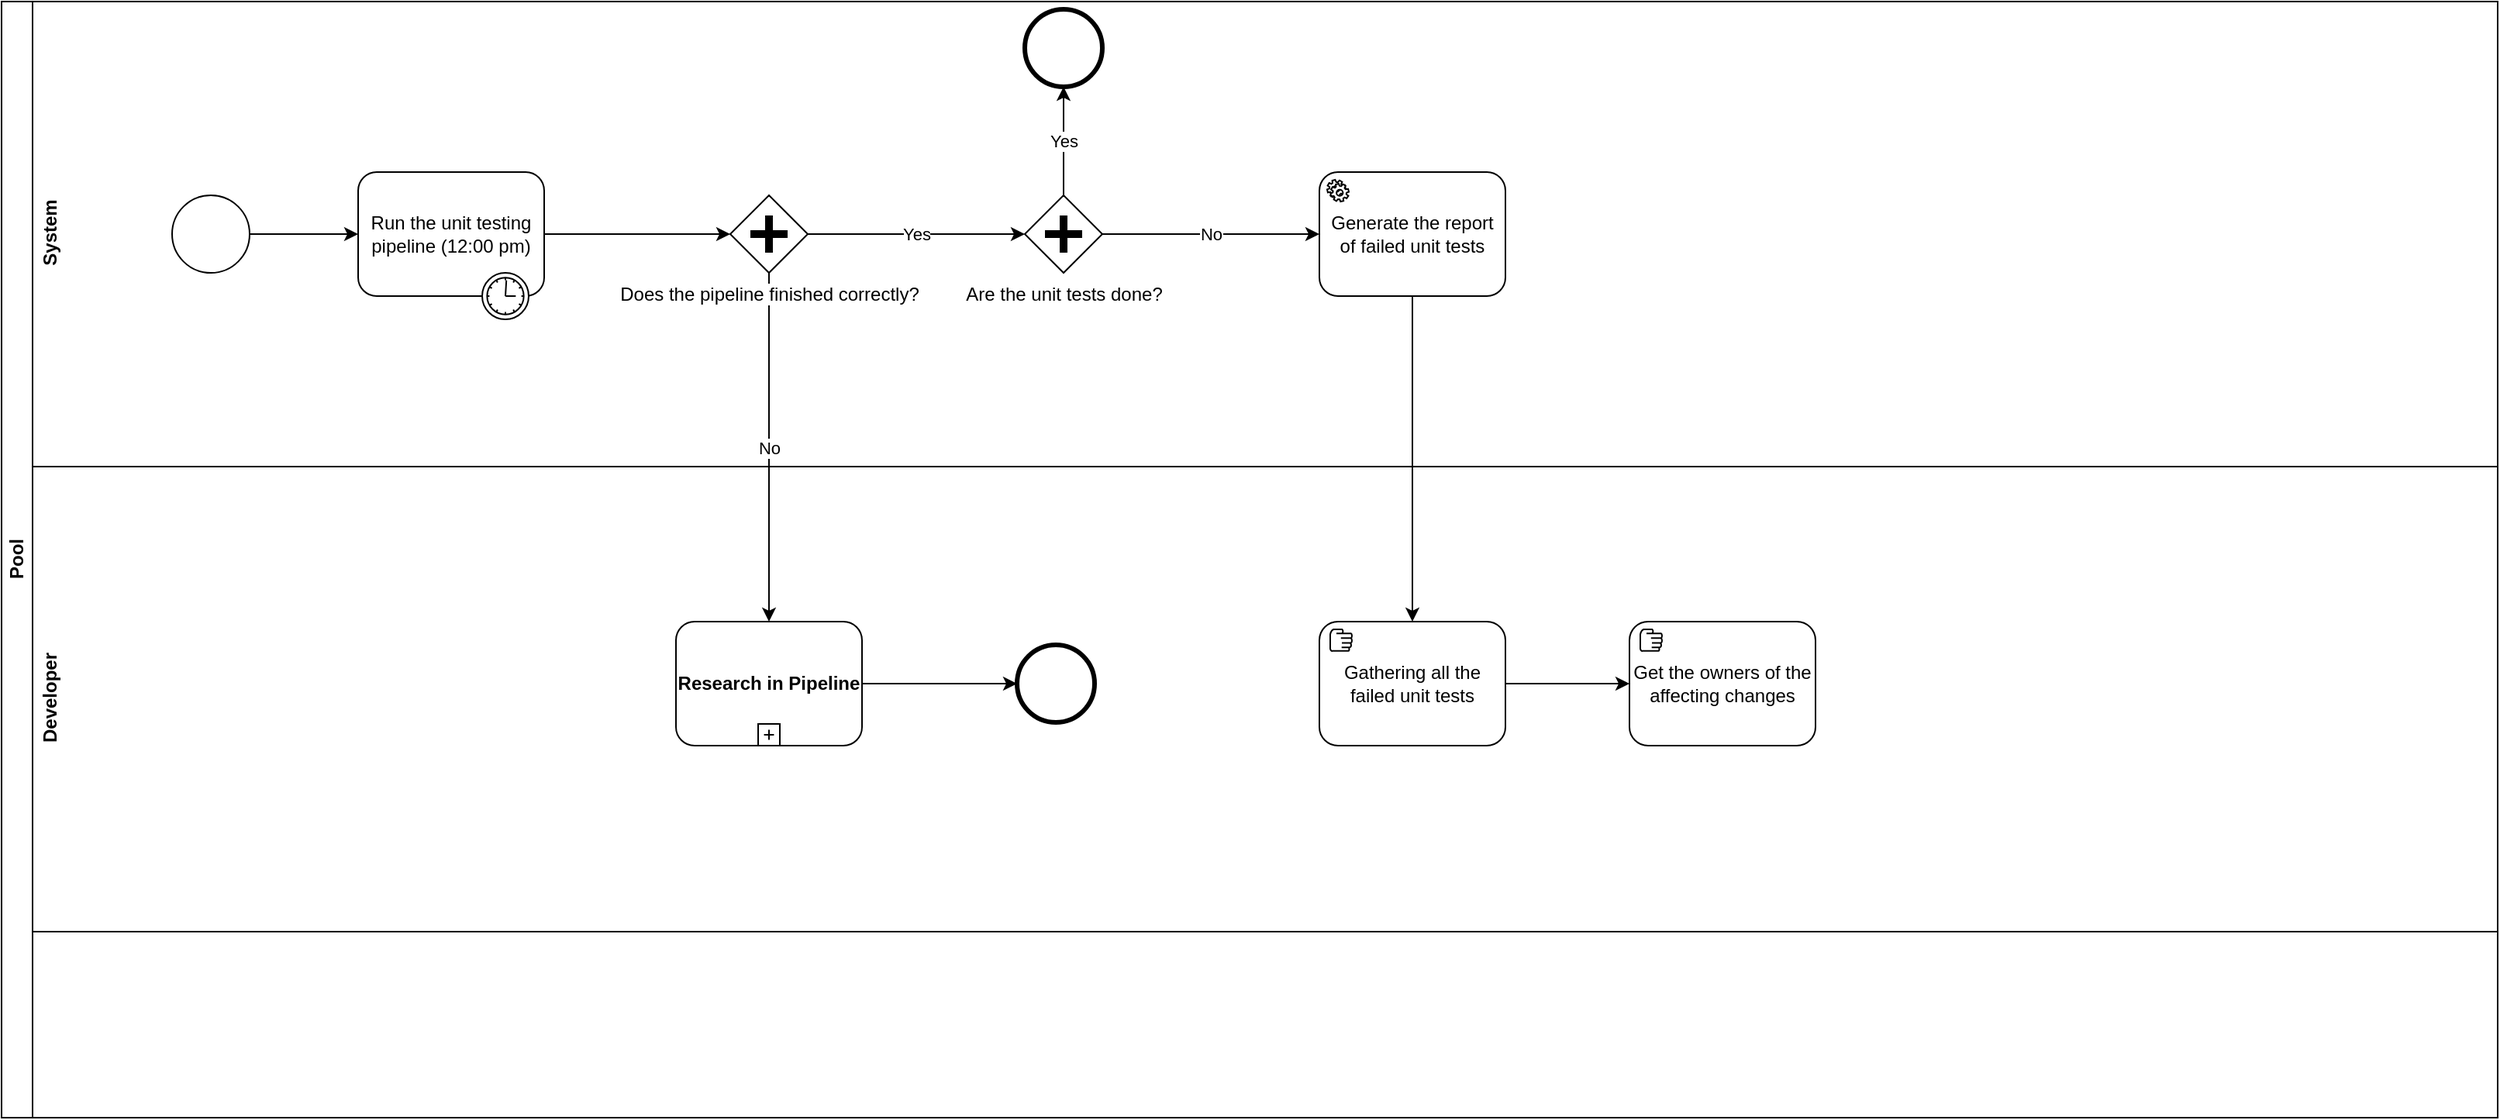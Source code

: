 <mxfile version="10.6.7" type="github"><diagram id="2OYAaO8CSUzoJcsiflxY" name="Page-1"><mxGraphModel dx="2204" dy="1897" grid="1" gridSize="10" guides="1" tooltips="1" connect="1" arrows="1" fold="1" page="1" pageScale="1" pageWidth="850" pageHeight="1100" math="0" shadow="0"><root><mxCell id="0"/><mxCell id="1" parent="0"/><mxCell id="OsNO9fkk1bKZkx-8VxTb-1" value="Pool" style="swimlane;html=1;horizontal=0;startSize=20;" parent="1" vertex="1"><mxGeometry x="-230" y="-30" width="1610" height="720" as="geometry"/></mxCell><mxCell id="OsNO9fkk1bKZkx-8VxTb-4" value="System" style="swimlane;html=1;horizontal=0;swimlaneLine=0;startSize=23;" parent="OsNO9fkk1bKZkx-8VxTb-1" vertex="1"><mxGeometry x="20" width="1590" height="300" as="geometry"/></mxCell><mxCell id="OsNO9fkk1bKZkx-8VxTb-5" value="Developer" style="swimlane;html=1;horizontal=0;swimlaneLine=0;" parent="OsNO9fkk1bKZkx-8VxTb-4" vertex="1"><mxGeometry y="300" width="1590" height="300" as="geometry"/></mxCell><mxCell id="OsNO9fkk1bKZkx-8VxTb-22" style="edgeStyle=orthogonalEdgeStyle;rounded=0;orthogonalLoop=1;jettySize=auto;html=1;exitX=1;exitY=0.5;exitDx=0;exitDy=0;entryX=0;entryY=0.5;entryDx=0;entryDy=0;" parent="OsNO9fkk1bKZkx-8VxTb-5" source="OsNO9fkk1bKZkx-8VxTb-17" target="OsNO9fkk1bKZkx-8VxTb-21" edge="1"><mxGeometry relative="1" as="geometry"/></mxCell><mxCell id="OsNO9fkk1bKZkx-8VxTb-17" value="&lt;b&gt;Research in Pipeline&lt;/b&gt;" style="html=1;whiteSpace=wrap;rounded=1;" parent="OsNO9fkk1bKZkx-8VxTb-5" vertex="1"><mxGeometry x="415" y="100" width="120" height="80" as="geometry"/></mxCell><mxCell id="OsNO9fkk1bKZkx-8VxTb-18" value="" style="html=1;shape=plus;outlineConnect=0;" parent="OsNO9fkk1bKZkx-8VxTb-17" vertex="1"><mxGeometry x="0.5" y="1" width="14" height="14" relative="1" as="geometry"><mxPoint x="-7" y="-14" as="offset"/></mxGeometry></mxCell><mxCell id="OsNO9fkk1bKZkx-8VxTb-21" value="" style="shape=mxgraph.bpmn.shape;html=1;verticalLabelPosition=bottom;labelBackgroundColor=#ffffff;verticalAlign=top;align=center;perimeter=ellipsePerimeter;outlineConnect=0;outline=end;symbol=general;" parent="OsNO9fkk1bKZkx-8VxTb-5" vertex="1"><mxGeometry x="635" y="115" width="50" height="50" as="geometry"/></mxCell><mxCell id="7t7-LSTxfhIKumiqn1bJ-3" style="edgeStyle=orthogonalEdgeStyle;rounded=0;orthogonalLoop=1;jettySize=auto;html=1;exitX=1;exitY=0.5;exitDx=0;exitDy=0;entryX=0;entryY=0.5;entryDx=0;entryDy=0;" edge="1" parent="OsNO9fkk1bKZkx-8VxTb-5" source="OsNO9fkk1bKZkx-8VxTb-27" target="7t7-LSTxfhIKumiqn1bJ-1"><mxGeometry relative="1" as="geometry"/></mxCell><mxCell id="OsNO9fkk1bKZkx-8VxTb-27" value="Gathering all the failed unit tests" style="shape=ext;rounded=1;html=1;whiteSpace=wrap;" parent="OsNO9fkk1bKZkx-8VxTb-5" vertex="1"><mxGeometry x="830" y="100" width="120" height="80" as="geometry"/></mxCell><mxCell id="OsNO9fkk1bKZkx-8VxTb-33" value="" style="shape=mxgraph.bpmn.manual_task;html=1;outlineConnect=0;" parent="OsNO9fkk1bKZkx-8VxTb-5" vertex="1"><mxGeometry x="837" y="105" width="14" height="14" as="geometry"/></mxCell><mxCell id="7t7-LSTxfhIKumiqn1bJ-1" value="Get the owners of the affecting changes" style="shape=ext;rounded=1;html=1;whiteSpace=wrap;" vertex="1" parent="OsNO9fkk1bKZkx-8VxTb-5"><mxGeometry x="1030" y="100" width="120" height="80" as="geometry"/></mxCell><mxCell id="7t7-LSTxfhIKumiqn1bJ-2" value="" style="shape=mxgraph.bpmn.manual_task;html=1;outlineConnect=0;" vertex="1" parent="OsNO9fkk1bKZkx-8VxTb-5"><mxGeometry x="1037" y="105" width="14" height="14" as="geometry"/></mxCell><mxCell id="OsNO9fkk1bKZkx-8VxTb-15" style="edgeStyle=orthogonalEdgeStyle;rounded=0;orthogonalLoop=1;jettySize=auto;html=1;exitX=1;exitY=0.5;exitDx=0;exitDy=0;entryX=0;entryY=0.5;entryDx=0;entryDy=0;" parent="OsNO9fkk1bKZkx-8VxTb-4" source="OsNO9fkk1bKZkx-8VxTb-6" target="OsNO9fkk1bKZkx-8VxTb-13" edge="1"><mxGeometry relative="1" as="geometry"/></mxCell><mxCell id="OsNO9fkk1bKZkx-8VxTb-6" value="" style="shape=mxgraph.bpmn.shape;html=1;verticalLabelPosition=bottom;labelBackgroundColor=#ffffff;verticalAlign=top;align=center;perimeter=ellipsePerimeter;outlineConnect=0;outline=standard;symbol=general;" parent="OsNO9fkk1bKZkx-8VxTb-4" vertex="1"><mxGeometry x="90" y="125" width="50" height="50" as="geometry"/></mxCell><mxCell id="OsNO9fkk1bKZkx-8VxTb-20" value="No" style="edgeStyle=orthogonalEdgeStyle;rounded=0;orthogonalLoop=1;jettySize=auto;html=1;exitX=0.5;exitY=1;exitDx=0;exitDy=0;" parent="OsNO9fkk1bKZkx-8VxTb-4" source="OsNO9fkk1bKZkx-8VxTb-11" target="OsNO9fkk1bKZkx-8VxTb-17" edge="1"><mxGeometry relative="1" as="geometry"/></mxCell><mxCell id="OsNO9fkk1bKZkx-8VxTb-24" value="Yes" style="edgeStyle=orthogonalEdgeStyle;rounded=0;orthogonalLoop=1;jettySize=auto;html=1;exitX=1;exitY=0.5;exitDx=0;exitDy=0;entryX=0;entryY=0.5;entryDx=0;entryDy=0;" parent="OsNO9fkk1bKZkx-8VxTb-4" source="OsNO9fkk1bKZkx-8VxTb-11" target="OsNO9fkk1bKZkx-8VxTb-23" edge="1"><mxGeometry relative="1" as="geometry"/></mxCell><mxCell id="OsNO9fkk1bKZkx-8VxTb-11" value="Does the pipeline finished correctly?" style="shape=mxgraph.bpmn.shape;html=1;verticalLabelPosition=bottom;labelBackgroundColor=#ffffff;verticalAlign=top;align=center;perimeter=rhombusPerimeter;background=gateway;outlineConnect=0;outline=none;symbol=parallelGw;" parent="OsNO9fkk1bKZkx-8VxTb-4" vertex="1"><mxGeometry x="450" y="125" width="50" height="50" as="geometry"/></mxCell><mxCell id="OsNO9fkk1bKZkx-8VxTb-16" style="edgeStyle=orthogonalEdgeStyle;rounded=0;orthogonalLoop=1;jettySize=auto;html=1;exitX=1;exitY=0.5;exitDx=0;exitDy=0;entryX=0;entryY=0.5;entryDx=0;entryDy=0;" parent="OsNO9fkk1bKZkx-8VxTb-4" source="OsNO9fkk1bKZkx-8VxTb-13" target="OsNO9fkk1bKZkx-8VxTb-11" edge="1"><mxGeometry relative="1" as="geometry"/></mxCell><mxCell id="OsNO9fkk1bKZkx-8VxTb-13" value="Run the unit testing pipeline (12:00 pm)" style="html=1;whiteSpace=wrap;rounded=1;" parent="OsNO9fkk1bKZkx-8VxTb-4" vertex="1"><mxGeometry x="210" y="110" width="120" height="80" as="geometry"/></mxCell><mxCell id="OsNO9fkk1bKZkx-8VxTb-14" value="" style="shape=mxgraph.bpmn.timer_start;perimeter=ellipsePerimeter;html=1;verticalLabelPosition=bottom;labelBackgroundColor=#ffffff;verticalAlign=top;outlineConnect=0;" parent="OsNO9fkk1bKZkx-8VxTb-13" vertex="1"><mxGeometry x="1" y="1" width="30" height="30" relative="1" as="geometry"><mxPoint x="-40" y="-15" as="offset"/></mxGeometry></mxCell><mxCell id="OsNO9fkk1bKZkx-8VxTb-26" value="Yes" style="edgeStyle=orthogonalEdgeStyle;rounded=0;orthogonalLoop=1;jettySize=auto;html=1;exitX=0.5;exitY=0;exitDx=0;exitDy=0;entryX=0.5;entryY=1;entryDx=0;entryDy=0;" parent="OsNO9fkk1bKZkx-8VxTb-4" source="OsNO9fkk1bKZkx-8VxTb-23" target="OsNO9fkk1bKZkx-8VxTb-25" edge="1"><mxGeometry relative="1" as="geometry"/></mxCell><mxCell id="OsNO9fkk1bKZkx-8VxTb-31" value="No" style="edgeStyle=orthogonalEdgeStyle;rounded=0;orthogonalLoop=1;jettySize=auto;html=1;exitX=1;exitY=0.5;exitDx=0;exitDy=0;entryX=0;entryY=0.5;entryDx=0;entryDy=0;" parent="OsNO9fkk1bKZkx-8VxTb-4" source="OsNO9fkk1bKZkx-8VxTb-23" target="OsNO9fkk1bKZkx-8VxTb-30" edge="1"><mxGeometry relative="1" as="geometry"/></mxCell><mxCell id="OsNO9fkk1bKZkx-8VxTb-23" value="Are the unit tests done?" style="shape=mxgraph.bpmn.shape;html=1;verticalLabelPosition=bottom;labelBackgroundColor=#ffffff;verticalAlign=top;align=center;perimeter=rhombusPerimeter;background=gateway;outlineConnect=0;outline=none;symbol=parallelGw;" parent="OsNO9fkk1bKZkx-8VxTb-4" vertex="1"><mxGeometry x="640" y="125" width="50" height="50" as="geometry"/></mxCell><mxCell id="OsNO9fkk1bKZkx-8VxTb-25" value="" style="shape=mxgraph.bpmn.shape;html=1;verticalLabelPosition=bottom;labelBackgroundColor=#ffffff;verticalAlign=top;align=center;perimeter=ellipsePerimeter;outlineConnect=0;outline=end;symbol=general;" parent="OsNO9fkk1bKZkx-8VxTb-4" vertex="1"><mxGeometry x="640" y="5" width="50" height="50" as="geometry"/></mxCell><mxCell id="OsNO9fkk1bKZkx-8VxTb-34" style="edgeStyle=orthogonalEdgeStyle;rounded=0;orthogonalLoop=1;jettySize=auto;html=1;exitX=0.5;exitY=1;exitDx=0;exitDy=0;entryX=0.5;entryY=0;entryDx=0;entryDy=0;" parent="OsNO9fkk1bKZkx-8VxTb-4" source="OsNO9fkk1bKZkx-8VxTb-30" target="OsNO9fkk1bKZkx-8VxTb-27" edge="1"><mxGeometry relative="1" as="geometry"/></mxCell><mxCell id="OsNO9fkk1bKZkx-8VxTb-30" value="Generate the report of failed unit tests" style="shape=ext;rounded=1;html=1;whiteSpace=wrap;" parent="OsNO9fkk1bKZkx-8VxTb-4" vertex="1"><mxGeometry x="830" y="110" width="120" height="80" as="geometry"/></mxCell><mxCell id="OsNO9fkk1bKZkx-8VxTb-32" value="" style="shape=mxgraph.bpmn.service_task;html=1;outlineConnect=0;" parent="OsNO9fkk1bKZkx-8VxTb-4" vertex="1"><mxGeometry x="835" y="115" width="14" height="14" as="geometry"/></mxCell></root></mxGraphModel></diagram></mxfile>